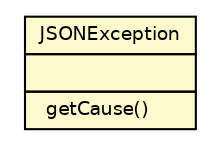 #!/usr/local/bin/dot
#
# Class diagram 
# Generated by UMLGraph version 5.2 (http://www.umlgraph.org/)
#

digraph G {
	edge [fontname="Helvetica",fontsize=10,labelfontname="Helvetica",labelfontsize=10];
	node [fontname="Helvetica",fontsize=10,shape=plaintext];
	nodesep=0.25;
	ranksep=0.5;
	// org.json.heyzap.JSONException
	c8892 [label=<<table title="org.json.heyzap.JSONException" border="0" cellborder="1" cellspacing="0" cellpadding="2" port="p" bgcolor="lemonChiffon" href="./JSONException.html">
		<tr><td><table border="0" cellspacing="0" cellpadding="1">
<tr><td align="center" balign="center"> JSONException </td></tr>
		</table></td></tr>
		<tr><td><table border="0" cellspacing="0" cellpadding="1">
<tr><td align="left" balign="left">  </td></tr>
		</table></td></tr>
		<tr><td><table border="0" cellspacing="0" cellpadding="1">
<tr><td align="left" balign="left">  getCause() </td></tr>
		</table></td></tr>
		</table>>, fontname="Helvetica", fontcolor="black", fontsize=9.0];
}

